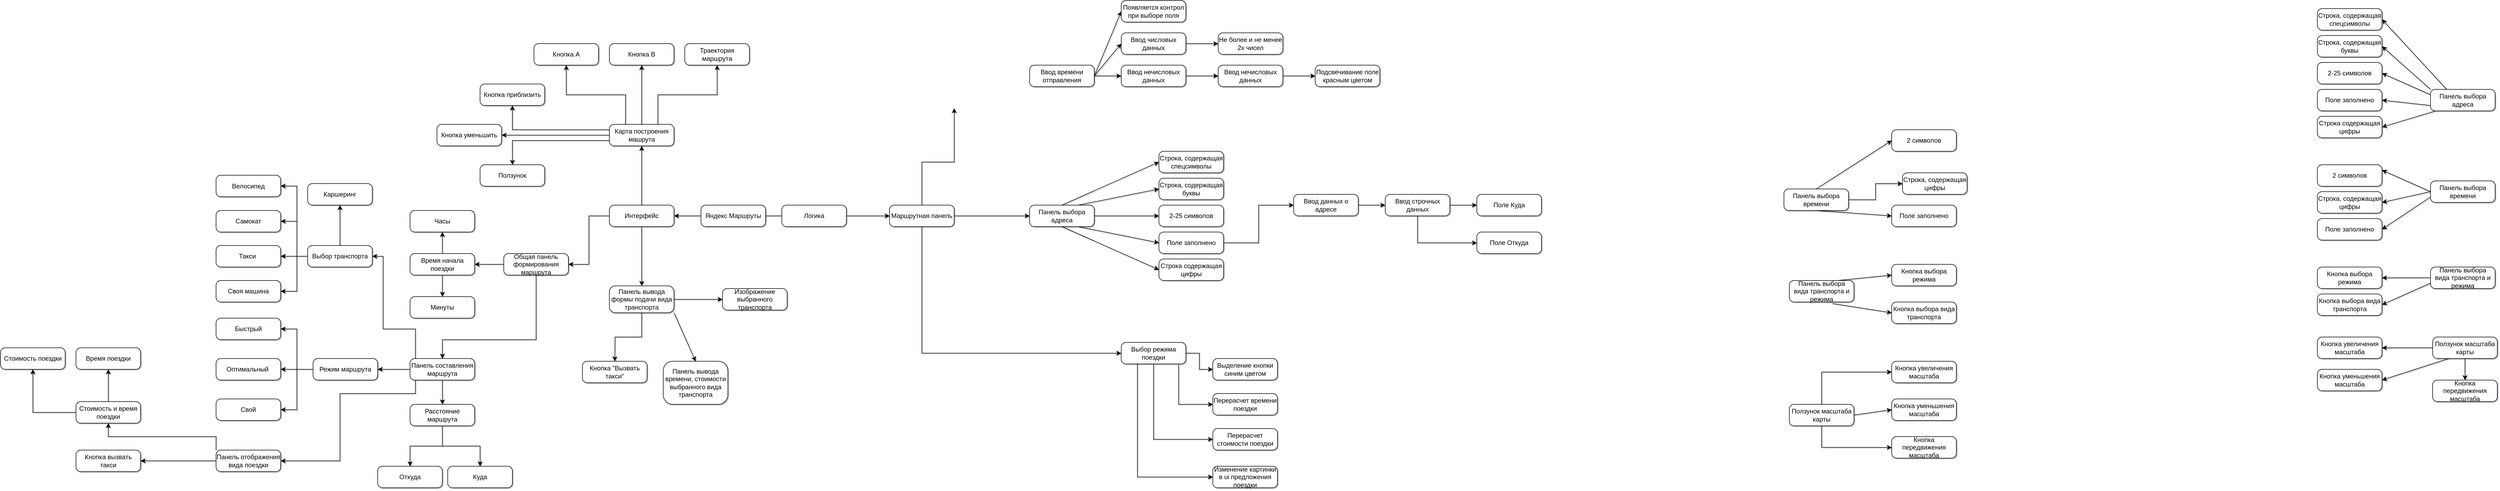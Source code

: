 <mxfile version="16.5.6" type="github">
  <diagram id="-B3jU-nX_ELJhcBnxHz5" name="Page-1">
    <mxGraphModel dx="6814" dy="3400" grid="1" gridSize="10" guides="1" tooltips="1" connect="1" arrows="1" fold="1" page="1" pageScale="1" pageWidth="827" pageHeight="1169" math="0" shadow="1">
      <root>
        <mxCell id="0" />
        <mxCell id="1" parent="0" />
        <mxCell id="K0fkV404n5wf5iCCnifj-1" style="edgeStyle=none;rounded=0;orthogonalLoop=1;jettySize=auto;html=1;exitX=0;exitY=0.5;exitDx=0;exitDy=0;entryX=1;entryY=0.5;entryDx=0;entryDy=0;" parent="1" source="K0fkV404n5wf5iCCnifj-3" target="K0fkV404n5wf5iCCnifj-8" edge="1">
          <mxGeometry relative="1" as="geometry">
            <mxPoint x="620" y="640" as="targetPoint" />
          </mxGeometry>
        </mxCell>
        <mxCell id="K0fkV404n5wf5iCCnifj-2" style="edgeStyle=none;rounded=0;orthogonalLoop=1;jettySize=auto;html=1;exitX=1;exitY=0.5;exitDx=0;exitDy=0;" parent="1" source="K0fkV404n5wf5iCCnifj-3" edge="1">
          <mxGeometry relative="1" as="geometry">
            <mxPoint x="880" y="640" as="targetPoint" />
          </mxGeometry>
        </mxCell>
        <mxCell id="K0fkV404n5wf5iCCnifj-3" value="Яндекс Маршруты" style="rounded=1;whiteSpace=wrap;html=1;arcSize=22;" parent="1" vertex="1">
          <mxGeometry x="660" y="620" width="120" height="40" as="geometry" />
        </mxCell>
        <mxCell id="GE7ch425G3Su6_HWM75W-49" style="edgeStyle=orthogonalEdgeStyle;rounded=0;orthogonalLoop=1;jettySize=auto;html=1;" parent="1" source="K0fkV404n5wf5iCCnifj-8" edge="1">
          <mxGeometry relative="1" as="geometry">
            <mxPoint x="550" y="770" as="targetPoint" />
          </mxGeometry>
        </mxCell>
        <mxCell id="eN0gRAS2Y6pT8o7KiOji-115" style="edgeStyle=orthogonalEdgeStyle;rounded=0;orthogonalLoop=1;jettySize=auto;html=1;entryX=1;entryY=0.5;entryDx=0;entryDy=0;" edge="1" parent="1" source="K0fkV404n5wf5iCCnifj-8" target="eN0gRAS2Y6pT8o7KiOji-116">
          <mxGeometry relative="1" as="geometry">
            <mxPoint x="360" y="660" as="targetPoint" />
          </mxGeometry>
        </mxCell>
        <mxCell id="K0fkV404n5wf5iCCnifj-8" value="Интерфейс" style="rounded=1;whiteSpace=wrap;html=1;arcSize=22;" parent="1" vertex="1">
          <mxGeometry x="490" y="620" width="120" height="40" as="geometry" />
        </mxCell>
        <mxCell id="K0fkV404n5wf5iCCnifj-12" style="edgeStyle=none;rounded=0;orthogonalLoop=1;jettySize=auto;html=1;exitX=1;exitY=0.5;exitDx=0;exitDy=0;entryX=0;entryY=0.5;entryDx=0;entryDy=0;" parent="1" source="K0fkV404n5wf5iCCnifj-14" target="GE7ch425G3Su6_HWM75W-58" edge="1">
          <mxGeometry relative="1" as="geometry">
            <mxPoint x="1500" y="390" as="targetPoint" />
            <mxPoint x="1550" y="580" as="sourcePoint" />
          </mxGeometry>
        </mxCell>
        <mxCell id="K0fkV404n5wf5iCCnifj-13" style="edgeStyle=none;rounded=0;orthogonalLoop=1;jettySize=auto;html=1;exitX=1;exitY=0.5;exitDx=0;exitDy=0;entryX=0;entryY=0.5;entryDx=0;entryDy=0;" parent="1" source="K0fkV404n5wf5iCCnifj-14" target="GE7ch425G3Su6_HWM75W-57" edge="1">
          <mxGeometry relative="1" as="geometry">
            <mxPoint x="1500" y="310" as="targetPoint" />
          </mxGeometry>
        </mxCell>
        <mxCell id="GE7ch425G3Su6_HWM75W-61" style="edgeStyle=orthogonalEdgeStyle;rounded=0;orthogonalLoop=1;jettySize=auto;html=1;entryX=0;entryY=0.5;entryDx=0;entryDy=0;" parent="1" source="K0fkV404n5wf5iCCnifj-14" target="GE7ch425G3Su6_HWM75W-62" edge="1">
          <mxGeometry relative="1" as="geometry">
            <mxPoint x="1500" y="380" as="targetPoint" />
          </mxGeometry>
        </mxCell>
        <mxCell id="K0fkV404n5wf5iCCnifj-14" value="Ввод времени отправления" style="rounded=1;whiteSpace=wrap;html=1;arcSize=22;" parent="1" vertex="1">
          <mxGeometry x="1270" y="360" width="120" height="40" as="geometry" />
        </mxCell>
        <mxCell id="eN0gRAS2Y6pT8o7KiOji-3" style="edgeStyle=orthogonalEdgeStyle;rounded=0;orthogonalLoop=1;jettySize=auto;html=1;entryX=0;entryY=0.5;entryDx=0;entryDy=0;" edge="1" parent="1" source="K0fkV404n5wf5iCCnifj-27" target="eN0gRAS2Y6pT8o7KiOji-2">
          <mxGeometry relative="1" as="geometry" />
        </mxCell>
        <mxCell id="K0fkV404n5wf5iCCnifj-27" value="Логика" style="rounded=1;whiteSpace=wrap;html=1;arcSize=22;" parent="1" vertex="1">
          <mxGeometry x="810" y="620" width="120" height="40" as="geometry" />
        </mxCell>
        <mxCell id="K0fkV404n5wf5iCCnifj-28" style="edgeStyle=none;rounded=0;orthogonalLoop=1;jettySize=auto;html=1;exitX=1;exitY=0.5;exitDx=0;exitDy=0;" parent="1" source="K0fkV404n5wf5iCCnifj-29" edge="1">
          <mxGeometry relative="1" as="geometry">
            <mxPoint x="1930" y="620" as="targetPoint" />
          </mxGeometry>
        </mxCell>
        <mxCell id="K0fkV404n5wf5iCCnifj-29" value="Ввод данных о адресе" style="rounded=1;whiteSpace=wrap;html=1;arcSize=22;" parent="1" vertex="1">
          <mxGeometry x="1760" y="600" width="120" height="40" as="geometry" />
        </mxCell>
        <mxCell id="GE7ch425G3Su6_HWM75W-23" style="rounded=0;orthogonalLoop=1;jettySize=auto;html=1;exitX=0.5;exitY=0;exitDx=0;exitDy=0;" parent="1" source="K0fkV404n5wf5iCCnifj-8" edge="1">
          <mxGeometry relative="1" as="geometry">
            <mxPoint x="619.98" y="590" as="sourcePoint" />
            <mxPoint x="550" y="510" as="targetPoint" />
            <Array as="points" />
          </mxGeometry>
        </mxCell>
        <mxCell id="GE7ch425G3Su6_HWM75W-25" style="edgeStyle=orthogonalEdgeStyle;rounded=0;orthogonalLoop=1;jettySize=auto;html=1;exitX=0.25;exitY=0;exitDx=0;exitDy=0;entryX=0.5;entryY=1;entryDx=0;entryDy=0;" parent="1" source="GE7ch425G3Su6_HWM75W-24" edge="1" target="GE7ch425G3Su6_HWM75W-26">
          <mxGeometry relative="1" as="geometry">
            <mxPoint x="420" y="370" as="targetPoint" />
          </mxGeometry>
        </mxCell>
        <mxCell id="GE7ch425G3Su6_HWM75W-27" style="edgeStyle=orthogonalEdgeStyle;rounded=0;orthogonalLoop=1;jettySize=auto;html=1;entryX=0.5;entryY=1;entryDx=0;entryDy=0;exitX=0.75;exitY=0;exitDx=0;exitDy=0;" parent="1" source="GE7ch425G3Su6_HWM75W-24" target="GE7ch425G3Su6_HWM75W-28" edge="1">
          <mxGeometry relative="1" as="geometry">
            <mxPoint x="610" y="270" as="targetPoint" />
          </mxGeometry>
        </mxCell>
        <mxCell id="eN0gRAS2Y6pT8o7KiOji-108" style="edgeStyle=orthogonalEdgeStyle;rounded=0;orthogonalLoop=1;jettySize=auto;html=1;entryX=0.5;entryY=1;entryDx=0;entryDy=0;" edge="1" parent="1" source="GE7ch425G3Su6_HWM75W-24" target="eN0gRAS2Y6pT8o7KiOji-107">
          <mxGeometry relative="1" as="geometry">
            <Array as="points">
              <mxPoint x="550" y="380" />
              <mxPoint x="550" y="380" />
            </Array>
          </mxGeometry>
        </mxCell>
        <mxCell id="eN0gRAS2Y6pT8o7KiOji-109" style="edgeStyle=orthogonalEdgeStyle;rounded=0;orthogonalLoop=1;jettySize=auto;html=1;entryX=0.5;entryY=1;entryDx=0;entryDy=0;exitX=0;exitY=0.25;exitDx=0;exitDy=0;" edge="1" parent="1" source="GE7ch425G3Su6_HWM75W-24" target="eN0gRAS2Y6pT8o7KiOji-110">
          <mxGeometry relative="1" as="geometry">
            <mxPoint x="280" y="400" as="targetPoint" />
            <Array as="points">
              <mxPoint x="310" y="480" />
            </Array>
          </mxGeometry>
        </mxCell>
        <mxCell id="eN0gRAS2Y6pT8o7KiOji-114" style="edgeStyle=orthogonalEdgeStyle;rounded=0;orthogonalLoop=1;jettySize=auto;html=1;exitX=0;exitY=0.75;exitDx=0;exitDy=0;entryX=0.5;entryY=0;entryDx=0;entryDy=0;" edge="1" parent="1" source="GE7ch425G3Su6_HWM75W-24" target="eN0gRAS2Y6pT8o7KiOji-113">
          <mxGeometry relative="1" as="geometry" />
        </mxCell>
        <mxCell id="GE7ch425G3Su6_HWM75W-24" value="Карта построения машрута" style="rounded=1;whiteSpace=wrap;html=1;arcSize=22;" parent="1" vertex="1">
          <mxGeometry x="490" y="470" width="120" height="40" as="geometry" />
        </mxCell>
        <mxCell id="GE7ch425G3Su6_HWM75W-26" value="Кнопка А" style="rounded=1;whiteSpace=wrap;html=1;arcSize=22;" parent="1" vertex="1">
          <mxGeometry x="350" y="320" width="120" height="40" as="geometry" />
        </mxCell>
        <mxCell id="GE7ch425G3Su6_HWM75W-28" value="Траектория маршрута" style="rounded=1;whiteSpace=wrap;html=1;arcSize=22;" parent="1" vertex="1">
          <mxGeometry x="630" y="320" width="120" height="40" as="geometry" />
        </mxCell>
        <mxCell id="GE7ch425G3Su6_HWM75W-51" style="edgeStyle=orthogonalEdgeStyle;rounded=0;orthogonalLoop=1;jettySize=auto;html=1;" parent="1" source="GE7ch425G3Su6_HWM75W-50" edge="1">
          <mxGeometry relative="1" as="geometry">
            <mxPoint x="500" y="910" as="targetPoint" />
          </mxGeometry>
        </mxCell>
        <mxCell id="GE7ch425G3Su6_HWM75W-55" style="edgeStyle=orthogonalEdgeStyle;rounded=0;orthogonalLoop=1;jettySize=auto;html=1;" parent="1" source="GE7ch425G3Su6_HWM75W-50" edge="1">
          <mxGeometry relative="1" as="geometry">
            <mxPoint x="700" y="795" as="targetPoint" />
          </mxGeometry>
        </mxCell>
        <mxCell id="GE7ch425G3Su6_HWM75W-50" value="Панель вывода формы подачи вида транспорта" style="rounded=1;whiteSpace=wrap;html=1;arcSize=22;" parent="1" vertex="1">
          <mxGeometry x="490" y="770" width="120" height="50" as="geometry" />
        </mxCell>
        <mxCell id="GE7ch425G3Su6_HWM75W-52" value="Кнопка &quot;Вызвать такси&quot;" style="rounded=1;whiteSpace=wrap;html=1;arcSize=22;" parent="1" vertex="1">
          <mxGeometry x="440" y="910" width="120" height="40" as="geometry" />
        </mxCell>
        <mxCell id="GE7ch425G3Su6_HWM75W-53" style="edgeStyle=none;rounded=0;orthogonalLoop=1;jettySize=auto;html=1;entryX=0.5;entryY=0;entryDx=0;entryDy=0;exitX=1;exitY=1;exitDx=0;exitDy=0;" parent="1" source="GE7ch425G3Su6_HWM75W-50" target="GE7ch425G3Su6_HWM75W-54" edge="1">
          <mxGeometry relative="1" as="geometry">
            <mxPoint x="600" y="810" as="sourcePoint" />
            <mxPoint x="640" y="910" as="targetPoint" />
          </mxGeometry>
        </mxCell>
        <mxCell id="GE7ch425G3Su6_HWM75W-54" value="Панель вывода времени, стоимости выбранного вида транспорта" style="rounded=1;whiteSpace=wrap;html=1;arcSize=22;" parent="1" vertex="1">
          <mxGeometry x="590" y="910" width="120" height="80" as="geometry" />
        </mxCell>
        <mxCell id="GE7ch425G3Su6_HWM75W-56" value="Изображение выбранного транспорта" style="rounded=1;whiteSpace=wrap;html=1;arcSize=22;" parent="1" vertex="1">
          <mxGeometry x="700" y="775" width="120" height="40" as="geometry" />
        </mxCell>
        <mxCell id="GE7ch425G3Su6_HWM75W-57" value="Появляется контрол при выборе поля" style="rounded=1;whiteSpace=wrap;html=1;arcSize=22;" parent="1" vertex="1">
          <mxGeometry x="1440" y="240" width="120" height="40" as="geometry" />
        </mxCell>
        <mxCell id="GE7ch425G3Su6_HWM75W-59" style="edgeStyle=orthogonalEdgeStyle;rounded=0;orthogonalLoop=1;jettySize=auto;html=1;entryX=0;entryY=0.5;entryDx=0;entryDy=0;" parent="1" source="GE7ch425G3Su6_HWM75W-58" target="GE7ch425G3Su6_HWM75W-60" edge="1">
          <mxGeometry relative="1" as="geometry">
            <mxPoint x="1620" y="330" as="targetPoint" />
          </mxGeometry>
        </mxCell>
        <mxCell id="GE7ch425G3Su6_HWM75W-58" value="Ввод числовых данных" style="rounded=1;whiteSpace=wrap;html=1;arcSize=22;" parent="1" vertex="1">
          <mxGeometry x="1440" y="300" width="120" height="40" as="geometry" />
        </mxCell>
        <mxCell id="GE7ch425G3Su6_HWM75W-60" value="Не более и не менее 2х чисел" style="rounded=1;whiteSpace=wrap;html=1;arcSize=22;" parent="1" vertex="1">
          <mxGeometry x="1620" y="300" width="120" height="40" as="geometry" />
        </mxCell>
        <mxCell id="GE7ch425G3Su6_HWM75W-63" style="edgeStyle=orthogonalEdgeStyle;rounded=0;orthogonalLoop=1;jettySize=auto;html=1;" parent="1" source="GE7ch425G3Su6_HWM75W-62" edge="1">
          <mxGeometry relative="1" as="geometry">
            <mxPoint x="1620" y="380" as="targetPoint" />
          </mxGeometry>
        </mxCell>
        <mxCell id="GE7ch425G3Su6_HWM75W-62" value="Ввод нечисловых данных" style="rounded=1;whiteSpace=wrap;html=1;arcSize=22;" parent="1" vertex="1">
          <mxGeometry x="1440" y="360" width="120" height="40" as="geometry" />
        </mxCell>
        <mxCell id="GE7ch425G3Su6_HWM75W-65" style="edgeStyle=orthogonalEdgeStyle;rounded=0;orthogonalLoop=1;jettySize=auto;html=1;entryX=0;entryY=0.5;entryDx=0;entryDy=0;" parent="1" source="GE7ch425G3Su6_HWM75W-64" target="GE7ch425G3Su6_HWM75W-66" edge="1">
          <mxGeometry relative="1" as="geometry">
            <mxPoint x="1790" y="380" as="targetPoint" />
          </mxGeometry>
        </mxCell>
        <mxCell id="GE7ch425G3Su6_HWM75W-64" value="Ввод нечисловых данных" style="rounded=1;whiteSpace=wrap;html=1;arcSize=22;" parent="1" vertex="1">
          <mxGeometry x="1620" y="360" width="120" height="40" as="geometry" />
        </mxCell>
        <mxCell id="GE7ch425G3Su6_HWM75W-66" value="Подсвечивание поле красным цветом" style="rounded=1;whiteSpace=wrap;html=1;arcSize=22;" parent="1" vertex="1">
          <mxGeometry x="1800" y="360" width="120" height="40" as="geometry" />
        </mxCell>
        <mxCell id="GE7ch425G3Su6_HWM75W-90" style="edgeStyle=orthogonalEdgeStyle;rounded=0;orthogonalLoop=1;jettySize=auto;html=1;entryX=0;entryY=0.5;entryDx=0;entryDy=0;" parent="1" source="GE7ch425G3Su6_HWM75W-68" target="GE7ch425G3Su6_HWM75W-88" edge="1">
          <mxGeometry relative="1" as="geometry" />
        </mxCell>
        <mxCell id="GE7ch425G3Su6_HWM75W-91" style="edgeStyle=orthogonalEdgeStyle;rounded=0;orthogonalLoop=1;jettySize=auto;html=1;entryX=0;entryY=0.5;entryDx=0;entryDy=0;" parent="1" source="GE7ch425G3Su6_HWM75W-68" target="GE7ch425G3Su6_HWM75W-89" edge="1">
          <mxGeometry relative="1" as="geometry">
            <Array as="points">
              <mxPoint x="1990" y="690" />
            </Array>
          </mxGeometry>
        </mxCell>
        <mxCell id="GE7ch425G3Su6_HWM75W-68" value="Ввод строчных данных" style="rounded=1;whiteSpace=wrap;html=1;arcSize=22;" parent="1" vertex="1">
          <mxGeometry x="1930" y="600" width="120" height="40" as="geometry" />
        </mxCell>
        <mxCell id="GE7ch425G3Su6_HWM75W-76" style="edgeStyle=orthogonalEdgeStyle;rounded=0;orthogonalLoop=1;jettySize=auto;html=1;entryX=0;entryY=0.5;entryDx=0;entryDy=0;" parent="1" source="GE7ch425G3Su6_HWM75W-74" target="GE7ch425G3Su6_HWM75W-77" edge="1">
          <mxGeometry relative="1" as="geometry">
            <mxPoint x="1640" y="995" as="targetPoint" />
          </mxGeometry>
        </mxCell>
        <mxCell id="GE7ch425G3Su6_HWM75W-78" style="edgeStyle=orthogonalEdgeStyle;rounded=0;orthogonalLoop=1;jettySize=auto;html=1;entryX=0;entryY=0.5;entryDx=0;entryDy=0;exitX=0.888;exitY=1.036;exitDx=0;exitDy=0;exitPerimeter=0;" parent="1" source="GE7ch425G3Su6_HWM75W-74" target="GE7ch425G3Su6_HWM75W-79" edge="1">
          <mxGeometry relative="1" as="geometry">
            <mxPoint x="1530" y="1025" as="targetPoint" />
            <Array as="points">
              <mxPoint x="1547" y="990" />
            </Array>
          </mxGeometry>
        </mxCell>
        <mxCell id="GE7ch425G3Su6_HWM75W-81" style="edgeStyle=orthogonalEdgeStyle;rounded=0;orthogonalLoop=1;jettySize=auto;html=1;entryX=0;entryY=0.5;entryDx=0;entryDy=0;" parent="1" source="GE7ch425G3Su6_HWM75W-74" target="GE7ch425G3Su6_HWM75W-80" edge="1">
          <mxGeometry relative="1" as="geometry">
            <Array as="points">
              <mxPoint x="1500" y="1055" />
            </Array>
          </mxGeometry>
        </mxCell>
        <mxCell id="GE7ch425G3Su6_HWM75W-74" value="Выбор режима поездки" style="rounded=1;whiteSpace=wrap;html=1;arcSize=22;" parent="1" vertex="1">
          <mxGeometry x="1440" y="875" width="120" height="40" as="geometry" />
        </mxCell>
        <mxCell id="GE7ch425G3Su6_HWM75W-77" value="Выделение кнопки синим цветом" style="rounded=1;whiteSpace=wrap;html=1;arcSize=22;" parent="1" vertex="1">
          <mxGeometry x="1610" y="905" width="120" height="40" as="geometry" />
        </mxCell>
        <mxCell id="GE7ch425G3Su6_HWM75W-79" value="Перерасчет времени поездки" style="rounded=1;whiteSpace=wrap;html=1;arcSize=22;" parent="1" vertex="1">
          <mxGeometry x="1610" y="970" width="120" height="40" as="geometry" />
        </mxCell>
        <mxCell id="GE7ch425G3Su6_HWM75W-80" value="Перерасчет стоимости поездки" style="rounded=1;whiteSpace=wrap;html=1;arcSize=22;" parent="1" vertex="1">
          <mxGeometry x="1610" y="1035" width="120" height="40" as="geometry" />
        </mxCell>
        <mxCell id="GE7ch425G3Su6_HWM75W-82" style="edgeStyle=orthogonalEdgeStyle;rounded=0;orthogonalLoop=1;jettySize=auto;html=1;exitX=0.25;exitY=1;exitDx=0;exitDy=0;entryX=0;entryY=0.5;entryDx=0;entryDy=0;" parent="1" source="GE7ch425G3Su6_HWM75W-74" target="GE7ch425G3Su6_HWM75W-83" edge="1">
          <mxGeometry relative="1" as="geometry">
            <mxPoint x="1510" y="925" as="sourcePoint" />
            <mxPoint x="1570" y="1106" as="targetPoint" />
            <Array as="points">
              <mxPoint x="1470" y="1125" />
            </Array>
          </mxGeometry>
        </mxCell>
        <mxCell id="GE7ch425G3Su6_HWM75W-83" value="Изменение картинки в ui предложения поездки" style="rounded=1;whiteSpace=wrap;html=1;arcSize=22;" parent="1" vertex="1">
          <mxGeometry x="1610" y="1105" width="120" height="40" as="geometry" />
        </mxCell>
        <mxCell id="GE7ch425G3Su6_HWM75W-88" value="Поле Куда" style="rounded=1;whiteSpace=wrap;html=1;arcSize=22;" parent="1" vertex="1">
          <mxGeometry x="2100" y="600" width="120" height="40" as="geometry" />
        </mxCell>
        <mxCell id="GE7ch425G3Su6_HWM75W-89" value="Поле Откуда" style="rounded=1;whiteSpace=wrap;html=1;arcSize=22;" parent="1" vertex="1">
          <mxGeometry x="2100" y="670" width="120" height="40" as="geometry" />
        </mxCell>
        <mxCell id="eN0gRAS2Y6pT8o7KiOji-4" style="edgeStyle=orthogonalEdgeStyle;rounded=0;orthogonalLoop=1;jettySize=auto;html=1;entryX=0;entryY=0.5;entryDx=0;entryDy=0;" edge="1" parent="1" source="eN0gRAS2Y6pT8o7KiOji-2" target="eN0gRAS2Y6pT8o7KiOji-41">
          <mxGeometry relative="1" as="geometry">
            <mxPoint x="1180" y="680" as="targetPoint" />
          </mxGeometry>
        </mxCell>
        <mxCell id="eN0gRAS2Y6pT8o7KiOji-5" style="edgeStyle=orthogonalEdgeStyle;rounded=0;orthogonalLoop=1;jettySize=auto;html=1;" edge="1" parent="1" source="eN0gRAS2Y6pT8o7KiOji-2">
          <mxGeometry relative="1" as="geometry">
            <mxPoint x="1130" y="440" as="targetPoint" />
            <Array as="points">
              <mxPoint x="1070" y="540" />
            </Array>
          </mxGeometry>
        </mxCell>
        <mxCell id="eN0gRAS2Y6pT8o7KiOji-6" style="edgeStyle=orthogonalEdgeStyle;rounded=0;orthogonalLoop=1;jettySize=auto;html=1;entryX=0;entryY=0.5;entryDx=0;entryDy=0;" edge="1" parent="1" source="eN0gRAS2Y6pT8o7KiOji-2" target="GE7ch425G3Su6_HWM75W-74">
          <mxGeometry relative="1" as="geometry">
            <mxPoint x="1080" y="790" as="targetPoint" />
            <Array as="points">
              <mxPoint x="1070" y="895" />
            </Array>
          </mxGeometry>
        </mxCell>
        <mxCell id="eN0gRAS2Y6pT8o7KiOji-2" value="Маршрутная панель" style="rounded=1;whiteSpace=wrap;html=1;arcSize=22;" vertex="1" parent="1">
          <mxGeometry x="1010" y="620" width="120" height="40" as="geometry" />
        </mxCell>
        <mxCell id="eN0gRAS2Y6pT8o7KiOji-7" style="edgeStyle=none;rounded=0;orthogonalLoop=1;jettySize=auto;html=1;exitX=0.5;exitY=0;exitDx=0;exitDy=0;entryX=0;entryY=0.5;entryDx=0;entryDy=0;" edge="1" parent="1" source="eN0gRAS2Y6pT8o7KiOji-9" target="eN0gRAS2Y6pT8o7KiOji-14">
          <mxGeometry relative="1" as="geometry">
            <mxPoint x="2820" y="400" as="targetPoint" />
            <mxPoint x="2780" y="410" as="sourcePoint" />
          </mxGeometry>
        </mxCell>
        <mxCell id="eN0gRAS2Y6pT8o7KiOji-40" style="edgeStyle=orthogonalEdgeStyle;rounded=0;orthogonalLoop=1;jettySize=auto;html=1;" edge="1" parent="1" source="eN0gRAS2Y6pT8o7KiOji-9" target="eN0gRAS2Y6pT8o7KiOji-15">
          <mxGeometry relative="1" as="geometry" />
        </mxCell>
        <mxCell id="eN0gRAS2Y6pT8o7KiOji-9" value="Панель выбора времени" style="rounded=1;whiteSpace=wrap;html=1;arcSize=22;" vertex="1" parent="1">
          <mxGeometry x="2670" y="590" width="120" height="40" as="geometry" />
        </mxCell>
        <mxCell id="eN0gRAS2Y6pT8o7KiOji-10" style="edgeStyle=none;rounded=0;orthogonalLoop=1;jettySize=auto;html=1;exitX=1;exitY=0.5;exitDx=0;exitDy=0;entryX=0;entryY=0.5;entryDx=0;entryDy=0;" edge="1" parent="1" source="eN0gRAS2Y6pT8o7KiOji-41" target="eN0gRAS2Y6pT8o7KiOji-16">
          <mxGeometry relative="1" as="geometry">
            <mxPoint x="1640" y="680" as="targetPoint" />
          </mxGeometry>
        </mxCell>
        <mxCell id="eN0gRAS2Y6pT8o7KiOji-12" style="rounded=0;orthogonalLoop=1;jettySize=auto;html=1;exitX=0.75;exitY=0;exitDx=0;exitDy=0;entryX=0;entryY=0.5;entryDx=0;entryDy=0;" edge="1" parent="1" source="eN0gRAS2Y6pT8o7KiOji-13" target="eN0gRAS2Y6pT8o7KiOji-23">
          <mxGeometry relative="1" as="geometry">
            <mxPoint x="2890" y="690" as="targetPoint" />
            <mxPoint x="2820" y="730" as="sourcePoint" />
          </mxGeometry>
        </mxCell>
        <mxCell id="eN0gRAS2Y6pT8o7KiOji-13" value="Панель выбора&lt;br&gt;вида транспорта и режима" style="rounded=1;whiteSpace=wrap;html=1;arcSize=22;" vertex="1" parent="1">
          <mxGeometry x="2680" y="760" width="120" height="40" as="geometry" />
        </mxCell>
        <mxCell id="eN0gRAS2Y6pT8o7KiOji-14" value="2 символов" style="rounded=1;whiteSpace=wrap;html=1;arcSize=22;" vertex="1" parent="1">
          <mxGeometry x="2870" y="480" width="120" height="40" as="geometry" />
        </mxCell>
        <mxCell id="eN0gRAS2Y6pT8o7KiOji-15" value="Строка, содержащая цифры" style="rounded=1;whiteSpace=wrap;html=1;arcSize=22;" vertex="1" parent="1">
          <mxGeometry x="2890" y="560" width="120" height="40" as="geometry" />
        </mxCell>
        <mxCell id="eN0gRAS2Y6pT8o7KiOji-16" value="2-25 символов" style="rounded=1;whiteSpace=wrap;html=1;arcSize=22;" vertex="1" parent="1">
          <mxGeometry x="1510" y="620" width="120" height="40" as="geometry" />
        </mxCell>
        <mxCell id="eN0gRAS2Y6pT8o7KiOji-17" value="Строка, содержащая буквы" style="rounded=1;whiteSpace=wrap;html=1;arcSize=22;" vertex="1" parent="1">
          <mxGeometry x="1510" y="570" width="120" height="40" as="geometry" />
        </mxCell>
        <mxCell id="eN0gRAS2Y6pT8o7KiOji-19" value="Поле заполнено" style="rounded=1;whiteSpace=wrap;html=1;arcSize=22;" vertex="1" parent="1">
          <mxGeometry x="2870" y="620" width="120" height="40" as="geometry" />
        </mxCell>
        <mxCell id="eN0gRAS2Y6pT8o7KiOji-20" style="edgeStyle=none;rounded=0;orthogonalLoop=1;jettySize=auto;html=1;exitX=0.5;exitY=1;exitDx=0;exitDy=0;entryX=0;entryY=0.5;entryDx=0;entryDy=0;" edge="1" parent="1" source="eN0gRAS2Y6pT8o7KiOji-9" target="eN0gRAS2Y6pT8o7KiOji-19">
          <mxGeometry relative="1" as="geometry">
            <mxPoint x="2850" y="590" as="targetPoint" />
            <mxPoint x="2900" y="600" as="sourcePoint" />
          </mxGeometry>
        </mxCell>
        <mxCell id="eN0gRAS2Y6pT8o7KiOji-45" style="edgeStyle=orthogonalEdgeStyle;rounded=0;orthogonalLoop=1;jettySize=auto;html=1;entryX=0;entryY=0.5;entryDx=0;entryDy=0;" edge="1" parent="1" source="eN0gRAS2Y6pT8o7KiOji-21" target="K0fkV404n5wf5iCCnifj-29">
          <mxGeometry relative="1" as="geometry" />
        </mxCell>
        <mxCell id="eN0gRAS2Y6pT8o7KiOji-21" value="Поле заполнено" style="rounded=1;whiteSpace=wrap;html=1;arcSize=22;" vertex="1" parent="1">
          <mxGeometry x="1510" y="670" width="120" height="40" as="geometry" />
        </mxCell>
        <mxCell id="eN0gRAS2Y6pT8o7KiOji-22" style="edgeStyle=none;rounded=0;orthogonalLoop=1;jettySize=auto;html=1;entryX=0;entryY=0.5;entryDx=0;entryDy=0;exitX=0.75;exitY=1;exitDx=0;exitDy=0;" edge="1" parent="1" source="eN0gRAS2Y6pT8o7KiOji-41" target="eN0gRAS2Y6pT8o7KiOji-21">
          <mxGeometry relative="1" as="geometry">
            <mxPoint x="1640" y="700" as="targetPoint" />
            <mxPoint x="1720" y="715" as="sourcePoint" />
          </mxGeometry>
        </mxCell>
        <mxCell id="eN0gRAS2Y6pT8o7KiOji-23" value="Кнопка выбора режима" style="rounded=1;whiteSpace=wrap;html=1;arcSize=22;" vertex="1" parent="1">
          <mxGeometry x="2870" y="730" width="120" height="40" as="geometry" />
        </mxCell>
        <mxCell id="eN0gRAS2Y6pT8o7KiOji-24" value="Кнопка выбора вида транспорта" style="rounded=1;whiteSpace=wrap;html=1;arcSize=22;" vertex="1" parent="1">
          <mxGeometry x="2870" y="800" width="120" height="40" as="geometry" />
        </mxCell>
        <mxCell id="eN0gRAS2Y6pT8o7KiOji-25" style="rounded=0;orthogonalLoop=1;jettySize=auto;html=1;exitX=0.669;exitY=1.073;exitDx=0;exitDy=0;entryX=0;entryY=0.5;entryDx=0;entryDy=0;exitPerimeter=0;" edge="1" parent="1" source="eN0gRAS2Y6pT8o7KiOji-13" target="eN0gRAS2Y6pT8o7KiOji-24">
          <mxGeometry relative="1" as="geometry">
            <mxPoint x="2600" y="790" as="targetPoint" />
            <mxPoint x="2690" y="790" as="sourcePoint" />
          </mxGeometry>
        </mxCell>
        <mxCell id="eN0gRAS2Y6pT8o7KiOji-26" style="edgeStyle=orthogonalEdgeStyle;rounded=0;orthogonalLoop=1;jettySize=auto;html=1;entryX=0;entryY=0.5;entryDx=0;entryDy=0;exitX=0.5;exitY=0;exitDx=0;exitDy=0;" edge="1" parent="1" source="eN0gRAS2Y6pT8o7KiOji-28" target="eN0gRAS2Y6pT8o7KiOji-29">
          <mxGeometry relative="1" as="geometry">
            <mxPoint x="2980" y="900" as="targetPoint" />
          </mxGeometry>
        </mxCell>
        <mxCell id="eN0gRAS2Y6pT8o7KiOji-27" style="edgeStyle=orthogonalEdgeStyle;rounded=0;orthogonalLoop=1;jettySize=auto;html=1;exitX=0.5;exitY=1;exitDx=0;exitDy=0;entryX=0;entryY=0.5;entryDx=0;entryDy=0;" edge="1" parent="1" source="eN0gRAS2Y6pT8o7KiOji-28" target="eN0gRAS2Y6pT8o7KiOji-32">
          <mxGeometry relative="1" as="geometry" />
        </mxCell>
        <mxCell id="eN0gRAS2Y6pT8o7KiOji-28" value="Ползунок масштаба карты" style="rounded=1;whiteSpace=wrap;html=1;arcSize=22;" vertex="1" parent="1">
          <mxGeometry x="2680" y="990" width="120" height="40" as="geometry" />
        </mxCell>
        <mxCell id="eN0gRAS2Y6pT8o7KiOji-29" value="Кнопка увеличения масштаба" style="rounded=1;whiteSpace=wrap;html=1;arcSize=22;" vertex="1" parent="1">
          <mxGeometry x="2870" y="910" width="120" height="40" as="geometry" />
        </mxCell>
        <mxCell id="eN0gRAS2Y6pT8o7KiOji-30" value="Кнопка уменьшения масштаба" style="rounded=1;whiteSpace=wrap;html=1;arcSize=22;" vertex="1" parent="1">
          <mxGeometry x="2870" y="980" width="120" height="40" as="geometry" />
        </mxCell>
        <mxCell id="eN0gRAS2Y6pT8o7KiOji-31" style="rounded=0;orthogonalLoop=1;jettySize=auto;html=1;exitX=1;exitY=0.5;exitDx=0;exitDy=0;entryX=0;entryY=0.5;entryDx=0;entryDy=0;" edge="1" parent="1" source="eN0gRAS2Y6pT8o7KiOji-28" target="eN0gRAS2Y6pT8o7KiOji-30">
          <mxGeometry relative="1" as="geometry">
            <mxPoint x="3000" y="830" as="targetPoint" />
            <mxPoint x="3090" y="790" as="sourcePoint" />
            <Array as="points" />
          </mxGeometry>
        </mxCell>
        <mxCell id="eN0gRAS2Y6pT8o7KiOji-32" value="Кнопка передвижения масштаба" style="rounded=1;whiteSpace=wrap;html=1;arcSize=22;" vertex="1" parent="1">
          <mxGeometry x="2870" y="1050" width="120" height="40" as="geometry" />
        </mxCell>
        <mxCell id="eN0gRAS2Y6pT8o7KiOji-33" value="Строка, содержащая спецсимволы" style="rounded=1;whiteSpace=wrap;html=1;arcSize=22;" vertex="1" parent="1">
          <mxGeometry x="1510" y="520" width="120" height="40" as="geometry" />
        </mxCell>
        <mxCell id="eN0gRAS2Y6pT8o7KiOji-35" value="Строка содержащая цифры" style="rounded=1;whiteSpace=wrap;html=1;arcSize=22;" vertex="1" parent="1">
          <mxGeometry x="1510" y="720" width="120" height="40" as="geometry" />
        </mxCell>
        <mxCell id="eN0gRAS2Y6pT8o7KiOji-36" style="edgeStyle=none;rounded=0;orthogonalLoop=1;jettySize=auto;html=1;entryX=0;entryY=0.5;entryDx=0;entryDy=0;exitX=0.5;exitY=1;exitDx=0;exitDy=0;" edge="1" parent="1" target="eN0gRAS2Y6pT8o7KiOji-35" source="eN0gRAS2Y6pT8o7KiOji-41">
          <mxGeometry relative="1" as="geometry">
            <mxPoint x="1640" y="700" as="targetPoint" />
            <mxPoint x="1730" y="710" as="sourcePoint" />
          </mxGeometry>
        </mxCell>
        <mxCell id="eN0gRAS2Y6pT8o7KiOji-37" style="edgeStyle=orthogonalEdgeStyle;rounded=0;orthogonalLoop=1;jettySize=auto;html=1;exitX=0.5;exitY=1;exitDx=0;exitDy=0;" edge="1" parent="1" source="eN0gRAS2Y6pT8o7KiOji-23" target="eN0gRAS2Y6pT8o7KiOji-23">
          <mxGeometry relative="1" as="geometry" />
        </mxCell>
        <mxCell id="eN0gRAS2Y6pT8o7KiOji-41" value="Панель выбора адреса" style="rounded=1;whiteSpace=wrap;html=1;arcSize=22;" vertex="1" parent="1">
          <mxGeometry x="1270" y="620" width="120" height="40" as="geometry" />
        </mxCell>
        <mxCell id="eN0gRAS2Y6pT8o7KiOji-42" style="edgeStyle=none;rounded=0;orthogonalLoop=1;jettySize=auto;html=1;exitX=0.5;exitY=0;exitDx=0;exitDy=0;entryX=0;entryY=0.5;entryDx=0;entryDy=0;" edge="1" parent="1" source="eN0gRAS2Y6pT8o7KiOji-41" target="eN0gRAS2Y6pT8o7KiOji-33">
          <mxGeometry relative="1" as="geometry">
            <mxPoint x="1410" y="480" as="targetPoint" />
            <mxPoint x="1760" y="680" as="sourcePoint" />
          </mxGeometry>
        </mxCell>
        <mxCell id="eN0gRAS2Y6pT8o7KiOji-43" style="edgeStyle=none;rounded=0;orthogonalLoop=1;jettySize=auto;html=1;entryX=0;entryY=0.5;entryDx=0;entryDy=0;exitX=0.75;exitY=0;exitDx=0;exitDy=0;" edge="1" parent="1" source="eN0gRAS2Y6pT8o7KiOji-41" target="eN0gRAS2Y6pT8o7KiOji-17">
          <mxGeometry relative="1" as="geometry">
            <mxPoint x="1640" y="600" as="targetPoint" />
            <mxPoint x="1730" y="680" as="sourcePoint" />
            <Array as="points" />
          </mxGeometry>
        </mxCell>
        <mxCell id="eN0gRAS2Y6pT8o7KiOji-46" style="edgeStyle=none;rounded=0;orthogonalLoop=1;jettySize=auto;html=1;exitX=0;exitY=0.5;exitDx=0;exitDy=0;entryX=1;entryY=0.5;entryDx=0;entryDy=0;" edge="1" parent="1" source="eN0gRAS2Y6pT8o7KiOji-48" target="eN0gRAS2Y6pT8o7KiOji-54">
          <mxGeometry relative="1" as="geometry">
            <mxPoint x="3790" y="615" as="targetPoint" />
          </mxGeometry>
        </mxCell>
        <mxCell id="eN0gRAS2Y6pT8o7KiOji-47" style="edgeStyle=none;rounded=0;orthogonalLoop=1;jettySize=auto;html=1;exitX=0;exitY=0.5;exitDx=0;exitDy=0;entryX=1;entryY=0.5;entryDx=0;entryDy=0;" edge="1" parent="1" source="eN0gRAS2Y6pT8o7KiOji-48">
          <mxGeometry relative="1" as="geometry">
            <mxPoint x="3780" y="555" as="targetPoint" />
          </mxGeometry>
        </mxCell>
        <mxCell id="eN0gRAS2Y6pT8o7KiOji-48" value="Панель выбора времени" style="rounded=1;whiteSpace=wrap;html=1;arcSize=22;" vertex="1" parent="1">
          <mxGeometry x="3870" y="575" width="120" height="40" as="geometry" />
        </mxCell>
        <mxCell id="eN0gRAS2Y6pT8o7KiOji-49" style="edgeStyle=none;rounded=0;orthogonalLoop=1;jettySize=auto;html=1;exitX=0;exitY=0.25;exitDx=0;exitDy=0;entryX=1;entryY=0.5;entryDx=0;entryDy=0;" edge="1" parent="1" source="eN0gRAS2Y6pT8o7KiOji-50" target="eN0gRAS2Y6pT8o7KiOji-55">
          <mxGeometry relative="1" as="geometry">
            <mxPoint x="3790" y="415" as="targetPoint" />
          </mxGeometry>
        </mxCell>
        <mxCell id="eN0gRAS2Y6pT8o7KiOji-50" value="Панель выбора адреса" style="rounded=1;whiteSpace=wrap;html=1;arcSize=22;" vertex="1" parent="1">
          <mxGeometry x="3870" y="405" width="120" height="40" as="geometry" />
        </mxCell>
        <mxCell id="eN0gRAS2Y6pT8o7KiOji-51" style="rounded=0;orthogonalLoop=1;jettySize=auto;html=1;exitX=0;exitY=0.5;exitDx=0;exitDy=0;entryX=1;entryY=0.5;entryDx=0;entryDy=0;" edge="1" parent="1" source="eN0gRAS2Y6pT8o7KiOji-52" target="eN0gRAS2Y6pT8o7KiOji-62">
          <mxGeometry relative="1" as="geometry">
            <mxPoint x="3790" y="765" as="targetPoint" />
            <mxPoint x="3860" y="755" as="sourcePoint" />
          </mxGeometry>
        </mxCell>
        <mxCell id="eN0gRAS2Y6pT8o7KiOji-52" value="Панель выбора&lt;br&gt;вида транспорта и режима" style="rounded=1;whiteSpace=wrap;html=1;arcSize=22;" vertex="1" parent="1">
          <mxGeometry x="3870" y="735" width="120" height="40" as="geometry" />
        </mxCell>
        <mxCell id="eN0gRAS2Y6pT8o7KiOji-53" value="2 символов" style="rounded=1;whiteSpace=wrap;html=1;arcSize=22;" vertex="1" parent="1">
          <mxGeometry x="3660" y="545" width="120" height="40" as="geometry" />
        </mxCell>
        <mxCell id="eN0gRAS2Y6pT8o7KiOji-54" value="Строка, содержащая цифры" style="rounded=1;whiteSpace=wrap;html=1;arcSize=22;" vertex="1" parent="1">
          <mxGeometry x="3660" y="595" width="120" height="40" as="geometry" />
        </mxCell>
        <mxCell id="eN0gRAS2Y6pT8o7KiOji-55" value="2-25 символов" style="rounded=1;whiteSpace=wrap;html=1;arcSize=22;" vertex="1" parent="1">
          <mxGeometry x="3660" y="355" width="120" height="40" as="geometry" />
        </mxCell>
        <mxCell id="eN0gRAS2Y6pT8o7KiOji-56" value="Строка, содержащая буквы" style="rounded=1;whiteSpace=wrap;html=1;arcSize=22;" vertex="1" parent="1">
          <mxGeometry x="3660" y="305" width="120" height="40" as="geometry" />
        </mxCell>
        <mxCell id="eN0gRAS2Y6pT8o7KiOji-57" style="edgeStyle=none;rounded=0;orthogonalLoop=1;jettySize=auto;html=1;entryX=1;entryY=0.5;entryDx=0;entryDy=0;" edge="1" parent="1" target="eN0gRAS2Y6pT8o7KiOji-56">
          <mxGeometry relative="1" as="geometry">
            <mxPoint x="3790" y="410" as="targetPoint" />
            <mxPoint x="3870" y="405" as="sourcePoint" />
            <Array as="points" />
          </mxGeometry>
        </mxCell>
        <mxCell id="eN0gRAS2Y6pT8o7KiOji-58" value="Поле заполнено" style="rounded=1;whiteSpace=wrap;html=1;arcSize=22;" vertex="1" parent="1">
          <mxGeometry x="3660" y="645" width="120" height="40" as="geometry" />
        </mxCell>
        <mxCell id="eN0gRAS2Y6pT8o7KiOji-59" style="edgeStyle=none;rounded=0;orthogonalLoop=1;jettySize=auto;html=1;exitX=0;exitY=0.75;exitDx=0;exitDy=0;entryX=1;entryY=0.5;entryDx=0;entryDy=0;" edge="1" parent="1" source="eN0gRAS2Y6pT8o7KiOji-48" target="eN0gRAS2Y6pT8o7KiOji-58">
          <mxGeometry relative="1" as="geometry">
            <mxPoint x="3790" y="615" as="targetPoint" />
            <mxPoint x="3870" y="605" as="sourcePoint" />
          </mxGeometry>
        </mxCell>
        <mxCell id="eN0gRAS2Y6pT8o7KiOji-60" value="Поле заполнено" style="rounded=1;whiteSpace=wrap;html=1;arcSize=22;" vertex="1" parent="1">
          <mxGeometry x="3660" y="405" width="120" height="40" as="geometry" />
        </mxCell>
        <mxCell id="eN0gRAS2Y6pT8o7KiOji-61" style="edgeStyle=none;rounded=0;orthogonalLoop=1;jettySize=auto;html=1;entryX=1;entryY=0.5;entryDx=0;entryDy=0;exitX=0;exitY=0.75;exitDx=0;exitDy=0;" edge="1" parent="1" source="eN0gRAS2Y6pT8o7KiOji-50" target="eN0gRAS2Y6pT8o7KiOji-60">
          <mxGeometry relative="1" as="geometry">
            <mxPoint x="3790" y="435" as="targetPoint" />
            <mxPoint x="3870" y="450" as="sourcePoint" />
          </mxGeometry>
        </mxCell>
        <mxCell id="eN0gRAS2Y6pT8o7KiOji-62" value="Кнопка выбора режима" style="rounded=1;whiteSpace=wrap;html=1;arcSize=22;" vertex="1" parent="1">
          <mxGeometry x="3660" y="735" width="120" height="40" as="geometry" />
        </mxCell>
        <mxCell id="eN0gRAS2Y6pT8o7KiOji-63" value="Кнопка выбора вида транспорта" style="rounded=1;whiteSpace=wrap;html=1;arcSize=22;" vertex="1" parent="1">
          <mxGeometry x="3660" y="785" width="120" height="40" as="geometry" />
        </mxCell>
        <mxCell id="eN0gRAS2Y6pT8o7KiOji-64" style="rounded=0;orthogonalLoop=1;jettySize=auto;html=1;exitX=0;exitY=0.75;exitDx=0;exitDy=0;entryX=1;entryY=0.5;entryDx=0;entryDy=0;" edge="1" parent="1" source="eN0gRAS2Y6pT8o7KiOji-52" target="eN0gRAS2Y6pT8o7KiOji-63">
          <mxGeometry relative="1" as="geometry">
            <mxPoint x="3790" y="765" as="targetPoint" />
            <mxPoint x="3880" y="765" as="sourcePoint" />
          </mxGeometry>
        </mxCell>
        <mxCell id="eN0gRAS2Y6pT8o7KiOji-65" style="edgeStyle=orthogonalEdgeStyle;rounded=0;orthogonalLoop=1;jettySize=auto;html=1;entryX=1;entryY=0.5;entryDx=0;entryDy=0;" edge="1" parent="1" source="eN0gRAS2Y6pT8o7KiOji-67" target="eN0gRAS2Y6pT8o7KiOji-68">
          <mxGeometry relative="1" as="geometry">
            <mxPoint x="3770" y="885" as="targetPoint" />
          </mxGeometry>
        </mxCell>
        <mxCell id="eN0gRAS2Y6pT8o7KiOji-66" style="edgeStyle=orthogonalEdgeStyle;rounded=0;orthogonalLoop=1;jettySize=auto;html=1;exitX=0.5;exitY=1;exitDx=0;exitDy=0;entryX=0.5;entryY=0;entryDx=0;entryDy=0;" edge="1" parent="1" source="eN0gRAS2Y6pT8o7KiOji-67" target="eN0gRAS2Y6pT8o7KiOji-71">
          <mxGeometry relative="1" as="geometry" />
        </mxCell>
        <mxCell id="eN0gRAS2Y6pT8o7KiOji-67" value="Ползунок масштаба карты" style="rounded=1;whiteSpace=wrap;html=1;arcSize=22;" vertex="1" parent="1">
          <mxGeometry x="3874" y="865" width="120" height="40" as="geometry" />
        </mxCell>
        <mxCell id="eN0gRAS2Y6pT8o7KiOji-68" value="Кнопка увеличения масштаба" style="rounded=1;whiteSpace=wrap;html=1;arcSize=22;" vertex="1" parent="1">
          <mxGeometry x="3660" y="865" width="120" height="40" as="geometry" />
        </mxCell>
        <mxCell id="eN0gRAS2Y6pT8o7KiOji-69" value="Кнопка уменьшения масштаба" style="rounded=1;whiteSpace=wrap;html=1;arcSize=22;" vertex="1" parent="1">
          <mxGeometry x="3660" y="925" width="120" height="40" as="geometry" />
        </mxCell>
        <mxCell id="eN0gRAS2Y6pT8o7KiOji-70" style="rounded=0;orthogonalLoop=1;jettySize=auto;html=1;exitX=0.25;exitY=1;exitDx=0;exitDy=0;entryX=1;entryY=0.5;entryDx=0;entryDy=0;" edge="1" parent="1" source="eN0gRAS2Y6pT8o7KiOji-67" target="eN0gRAS2Y6pT8o7KiOji-69">
          <mxGeometry relative="1" as="geometry">
            <mxPoint x="3790" y="815" as="targetPoint" />
            <mxPoint x="3880" y="775" as="sourcePoint" />
            <Array as="points" />
          </mxGeometry>
        </mxCell>
        <mxCell id="eN0gRAS2Y6pT8o7KiOji-71" value="Кнопка передвижения масштаба" style="rounded=1;whiteSpace=wrap;html=1;arcSize=22;" vertex="1" parent="1">
          <mxGeometry x="3874" y="945" width="120" height="40" as="geometry" />
        </mxCell>
        <mxCell id="eN0gRAS2Y6pT8o7KiOji-72" value="Строка, содержащая спецсимволы" style="rounded=1;whiteSpace=wrap;html=1;arcSize=22;" vertex="1" parent="1">
          <mxGeometry x="3660" y="255" width="120" height="40" as="geometry" />
        </mxCell>
        <mxCell id="eN0gRAS2Y6pT8o7KiOji-73" style="edgeStyle=none;rounded=0;orthogonalLoop=1;jettySize=auto;html=1;exitX=0.25;exitY=0;exitDx=0;exitDy=0;entryX=1;entryY=0.5;entryDx=0;entryDy=0;" edge="1" parent="1" source="eN0gRAS2Y6pT8o7KiOji-50" target="eN0gRAS2Y6pT8o7KiOji-72">
          <mxGeometry relative="1" as="geometry">
            <mxPoint x="3790" y="425" as="targetPoint" />
            <mxPoint x="3880" y="425" as="sourcePoint" />
          </mxGeometry>
        </mxCell>
        <mxCell id="eN0gRAS2Y6pT8o7KiOji-74" value="Строка содержащая цифры" style="rounded=1;whiteSpace=wrap;html=1;arcSize=22;" vertex="1" parent="1">
          <mxGeometry x="3660" y="455" width="120" height="40" as="geometry" />
        </mxCell>
        <mxCell id="eN0gRAS2Y6pT8o7KiOji-75" style="edgeStyle=none;rounded=0;orthogonalLoop=1;jettySize=auto;html=1;entryX=1;entryY=0.5;entryDx=0;entryDy=0;exitX=0;exitY=0.75;exitDx=0;exitDy=0;" edge="1" parent="1" target="eN0gRAS2Y6pT8o7KiOji-74">
          <mxGeometry relative="1" as="geometry">
            <mxPoint x="3790" y="435" as="targetPoint" />
            <mxPoint x="3880" y="445" as="sourcePoint" />
          </mxGeometry>
        </mxCell>
        <mxCell id="eN0gRAS2Y6pT8o7KiOji-107" value="Кнопка В" style="rounded=1;whiteSpace=wrap;html=1;arcSize=22;" vertex="1" parent="1">
          <mxGeometry x="490" y="320" width="120" height="40" as="geometry" />
        </mxCell>
        <mxCell id="eN0gRAS2Y6pT8o7KiOji-110" value="Кнопка приблизить" style="rounded=1;whiteSpace=wrap;html=1;arcSize=22;" vertex="1" parent="1">
          <mxGeometry x="250" y="395" width="120" height="40" as="geometry" />
        </mxCell>
        <mxCell id="eN0gRAS2Y6pT8o7KiOji-111" value="Кнопка уменьшить" style="rounded=1;whiteSpace=wrap;html=1;arcSize=22;" vertex="1" parent="1">
          <mxGeometry x="170" y="470" width="120" height="40" as="geometry" />
        </mxCell>
        <mxCell id="eN0gRAS2Y6pT8o7KiOji-112" style="edgeStyle=orthogonalEdgeStyle;rounded=0;orthogonalLoop=1;jettySize=auto;html=1;entryX=1;entryY=0.5;entryDx=0;entryDy=0;" edge="1" parent="1" target="eN0gRAS2Y6pT8o7KiOji-111">
          <mxGeometry relative="1" as="geometry">
            <mxPoint x="200" y="550" as="targetPoint" />
            <mxPoint x="490" y="490" as="sourcePoint" />
            <Array as="points">
              <mxPoint x="330" y="490" />
              <mxPoint x="330" y="490" />
            </Array>
          </mxGeometry>
        </mxCell>
        <mxCell id="eN0gRAS2Y6pT8o7KiOji-113" value="Ползунок" style="rounded=1;whiteSpace=wrap;html=1;arcSize=22;" vertex="1" parent="1">
          <mxGeometry x="250" y="545" width="120" height="40" as="geometry" />
        </mxCell>
        <mxCell id="eN0gRAS2Y6pT8o7KiOji-118" style="edgeStyle=orthogonalEdgeStyle;rounded=0;orthogonalLoop=1;jettySize=auto;html=1;entryX=1;entryY=0.5;entryDx=0;entryDy=0;" edge="1" parent="1" source="eN0gRAS2Y6pT8o7KiOji-116" target="eN0gRAS2Y6pT8o7KiOji-119">
          <mxGeometry relative="1" as="geometry">
            <mxPoint x="160" y="670" as="targetPoint" />
          </mxGeometry>
        </mxCell>
        <mxCell id="eN0gRAS2Y6pT8o7KiOji-124" style="edgeStyle=orthogonalEdgeStyle;rounded=0;orthogonalLoop=1;jettySize=auto;html=1;exitX=0.5;exitY=1;exitDx=0;exitDy=0;entryX=0.5;entryY=0;entryDx=0;entryDy=0;" edge="1" parent="1" source="eN0gRAS2Y6pT8o7KiOji-116" target="eN0gRAS2Y6pT8o7KiOji-125">
          <mxGeometry relative="1" as="geometry">
            <mxPoint x="200" y="1050" as="targetPoint" />
            <Array as="points">
              <mxPoint x="354" y="870" />
              <mxPoint x="180" y="870" />
            </Array>
          </mxGeometry>
        </mxCell>
        <mxCell id="eN0gRAS2Y6pT8o7KiOji-116" value="Общая панель формирования маршрута" style="rounded=1;whiteSpace=wrap;html=1;arcSize=22;" vertex="1" parent="1">
          <mxGeometry x="294" y="710" width="120" height="40" as="geometry" />
        </mxCell>
        <mxCell id="eN0gRAS2Y6pT8o7KiOji-120" style="edgeStyle=orthogonalEdgeStyle;rounded=0;orthogonalLoop=1;jettySize=auto;html=1;" edge="1" parent="1" source="eN0gRAS2Y6pT8o7KiOji-119">
          <mxGeometry relative="1" as="geometry">
            <mxPoint x="180" y="670" as="targetPoint" />
          </mxGeometry>
        </mxCell>
        <mxCell id="eN0gRAS2Y6pT8o7KiOji-123" style="edgeStyle=orthogonalEdgeStyle;rounded=0;orthogonalLoop=1;jettySize=auto;html=1;entryX=0.5;entryY=0;entryDx=0;entryDy=0;" edge="1" parent="1" source="eN0gRAS2Y6pT8o7KiOji-119" target="eN0gRAS2Y6pT8o7KiOji-122">
          <mxGeometry relative="1" as="geometry" />
        </mxCell>
        <mxCell id="eN0gRAS2Y6pT8o7KiOji-119" value="Время начала поездки" style="rounded=1;whiteSpace=wrap;html=1;arcSize=22;" vertex="1" parent="1">
          <mxGeometry x="120" y="710" width="120" height="40" as="geometry" />
        </mxCell>
        <mxCell id="eN0gRAS2Y6pT8o7KiOji-121" value="Часы" style="rounded=1;whiteSpace=wrap;html=1;arcSize=22;" vertex="1" parent="1">
          <mxGeometry x="120" y="630" width="120" height="40" as="geometry" />
        </mxCell>
        <mxCell id="eN0gRAS2Y6pT8o7KiOji-122" value="Минуты" style="rounded=1;whiteSpace=wrap;html=1;arcSize=22;" vertex="1" parent="1">
          <mxGeometry x="120" y="790" width="120" height="40" as="geometry" />
        </mxCell>
        <mxCell id="eN0gRAS2Y6pT8o7KiOji-126" style="edgeStyle=orthogonalEdgeStyle;rounded=0;orthogonalLoop=1;jettySize=auto;html=1;entryX=0.5;entryY=0;entryDx=0;entryDy=0;" edge="1" parent="1" source="eN0gRAS2Y6pT8o7KiOji-125" target="eN0gRAS2Y6pT8o7KiOji-127">
          <mxGeometry relative="1" as="geometry">
            <mxPoint x="180" y="1040" as="targetPoint" />
          </mxGeometry>
        </mxCell>
        <mxCell id="eN0gRAS2Y6pT8o7KiOji-134" style="edgeStyle=orthogonalEdgeStyle;rounded=0;orthogonalLoop=1;jettySize=auto;html=1;" edge="1" parent="1" source="eN0gRAS2Y6pT8o7KiOji-125" target="eN0gRAS2Y6pT8o7KiOji-133">
          <mxGeometry relative="1" as="geometry" />
        </mxCell>
        <mxCell id="eN0gRAS2Y6pT8o7KiOji-141" style="edgeStyle=orthogonalEdgeStyle;rounded=0;orthogonalLoop=1;jettySize=auto;html=1;entryX=1;entryY=0.5;entryDx=0;entryDy=0;" edge="1" parent="1" source="eN0gRAS2Y6pT8o7KiOji-125" target="eN0gRAS2Y6pT8o7KiOji-142">
          <mxGeometry relative="1" as="geometry">
            <mxPoint x="-180" y="690" as="targetPoint" />
            <Array as="points">
              <mxPoint x="130" y="850" />
              <mxPoint x="70" y="850" />
              <mxPoint x="70" y="715" />
            </Array>
          </mxGeometry>
        </mxCell>
        <mxCell id="eN0gRAS2Y6pT8o7KiOji-154" style="edgeStyle=orthogonalEdgeStyle;rounded=0;orthogonalLoop=1;jettySize=auto;html=1;entryX=1;entryY=0.5;entryDx=0;entryDy=0;" edge="1" parent="1" source="eN0gRAS2Y6pT8o7KiOji-125" target="eN0gRAS2Y6pT8o7KiOji-155">
          <mxGeometry relative="1" as="geometry">
            <mxPoint x="-50" y="1120" as="targetPoint" />
            <Array as="points">
              <mxPoint x="130" y="970" />
              <mxPoint x="-10" y="970" />
              <mxPoint x="-10" y="1095" />
            </Array>
          </mxGeometry>
        </mxCell>
        <mxCell id="eN0gRAS2Y6pT8o7KiOji-125" value="Панель составления маршрута" style="rounded=1;whiteSpace=wrap;html=1;arcSize=22;" vertex="1" parent="1">
          <mxGeometry x="120" y="905" width="120" height="40" as="geometry" />
        </mxCell>
        <mxCell id="eN0gRAS2Y6pT8o7KiOji-129" style="edgeStyle=orthogonalEdgeStyle;rounded=0;orthogonalLoop=1;jettySize=auto;html=1;entryX=0.5;entryY=0;entryDx=0;entryDy=0;" edge="1" parent="1" source="eN0gRAS2Y6pT8o7KiOji-127" target="eN0gRAS2Y6pT8o7KiOji-130">
          <mxGeometry relative="1" as="geometry">
            <mxPoint x="130" y="1090" as="targetPoint" />
          </mxGeometry>
        </mxCell>
        <mxCell id="eN0gRAS2Y6pT8o7KiOji-127" value="Расстояние маршрута" style="rounded=1;whiteSpace=wrap;html=1;arcSize=22;" vertex="1" parent="1">
          <mxGeometry x="120" y="990" width="120" height="40" as="geometry" />
        </mxCell>
        <mxCell id="eN0gRAS2Y6pT8o7KiOji-130" value="Откуда" style="rounded=1;whiteSpace=wrap;html=1;arcSize=22;" vertex="1" parent="1">
          <mxGeometry x="60" y="1105" width="120" height="40" as="geometry" />
        </mxCell>
        <mxCell id="eN0gRAS2Y6pT8o7KiOji-131" value="Куда" style="rounded=1;whiteSpace=wrap;html=1;arcSize=22;" vertex="1" parent="1">
          <mxGeometry x="190" y="1105" width="120" height="40" as="geometry" />
        </mxCell>
        <mxCell id="eN0gRAS2Y6pT8o7KiOji-132" style="edgeStyle=orthogonalEdgeStyle;rounded=0;orthogonalLoop=1;jettySize=auto;html=1;entryX=0.5;entryY=0;entryDx=0;entryDy=0;exitX=0.5;exitY=1;exitDx=0;exitDy=0;" edge="1" parent="1" source="eN0gRAS2Y6pT8o7KiOji-127" target="eN0gRAS2Y6pT8o7KiOji-131">
          <mxGeometry relative="1" as="geometry">
            <mxPoint x="130.0" y="1115" as="targetPoint" />
            <mxPoint x="189.957" y="1040" as="sourcePoint" />
          </mxGeometry>
        </mxCell>
        <mxCell id="eN0gRAS2Y6pT8o7KiOji-137" style="edgeStyle=orthogonalEdgeStyle;rounded=0;orthogonalLoop=1;jettySize=auto;html=1;entryX=1;entryY=0.5;entryDx=0;entryDy=0;" edge="1" parent="1" source="eN0gRAS2Y6pT8o7KiOji-133" target="eN0gRAS2Y6pT8o7KiOji-135">
          <mxGeometry relative="1" as="geometry" />
        </mxCell>
        <mxCell id="eN0gRAS2Y6pT8o7KiOji-138" style="edgeStyle=orthogonalEdgeStyle;rounded=0;orthogonalLoop=1;jettySize=auto;html=1;entryX=1;entryY=0.5;entryDx=0;entryDy=0;" edge="1" parent="1" source="eN0gRAS2Y6pT8o7KiOji-133" target="eN0gRAS2Y6pT8o7KiOji-136">
          <mxGeometry relative="1" as="geometry" />
        </mxCell>
        <mxCell id="eN0gRAS2Y6pT8o7KiOji-140" style="edgeStyle=orthogonalEdgeStyle;rounded=0;orthogonalLoop=1;jettySize=auto;html=1;exitX=0;exitY=0.5;exitDx=0;exitDy=0;" edge="1" parent="1" source="eN0gRAS2Y6pT8o7KiOji-133" target="eN0gRAS2Y6pT8o7KiOji-139">
          <mxGeometry relative="1" as="geometry" />
        </mxCell>
        <mxCell id="eN0gRAS2Y6pT8o7KiOji-133" value="Режим маршрута" style="rounded=1;whiteSpace=wrap;html=1;arcSize=22;" vertex="1" parent="1">
          <mxGeometry x="-60" y="905" width="120" height="40" as="geometry" />
        </mxCell>
        <mxCell id="eN0gRAS2Y6pT8o7KiOji-135" value="Свой" style="rounded=1;whiteSpace=wrap;html=1;arcSize=22;" vertex="1" parent="1">
          <mxGeometry x="-240" y="980" width="120" height="40" as="geometry" />
        </mxCell>
        <mxCell id="eN0gRAS2Y6pT8o7KiOji-136" value="Быстрый" style="rounded=1;whiteSpace=wrap;html=1;arcSize=22;" vertex="1" parent="1">
          <mxGeometry x="-240" y="830" width="120" height="40" as="geometry" />
        </mxCell>
        <mxCell id="eN0gRAS2Y6pT8o7KiOji-139" value="Оптимальный&amp;nbsp;" style="rounded=1;whiteSpace=wrap;html=1;arcSize=22;" vertex="1" parent="1">
          <mxGeometry x="-240" y="905" width="120" height="40" as="geometry" />
        </mxCell>
        <mxCell id="eN0gRAS2Y6pT8o7KiOji-143" style="edgeStyle=orthogonalEdgeStyle;rounded=0;orthogonalLoop=1;jettySize=auto;html=1;entryX=1;entryY=0.5;entryDx=0;entryDy=0;" edge="1" parent="1" source="eN0gRAS2Y6pT8o7KiOji-142" target="eN0gRAS2Y6pT8o7KiOji-144">
          <mxGeometry relative="1" as="geometry">
            <mxPoint x="-180" y="790" as="targetPoint" />
            <Array as="points">
              <mxPoint x="-90" y="715" />
              <mxPoint x="-90" y="780" />
            </Array>
          </mxGeometry>
        </mxCell>
        <mxCell id="eN0gRAS2Y6pT8o7KiOji-145" style="edgeStyle=orthogonalEdgeStyle;rounded=0;orthogonalLoop=1;jettySize=auto;html=1;entryX=1;entryY=0.5;entryDx=0;entryDy=0;" edge="1" parent="1" source="eN0gRAS2Y6pT8o7KiOji-142" target="eN0gRAS2Y6pT8o7KiOji-146">
          <mxGeometry relative="1" as="geometry">
            <mxPoint x="-120" y="715" as="targetPoint" />
          </mxGeometry>
        </mxCell>
        <mxCell id="eN0gRAS2Y6pT8o7KiOji-148" style="edgeStyle=orthogonalEdgeStyle;rounded=0;orthogonalLoop=1;jettySize=auto;html=1;entryX=1;entryY=0.5;entryDx=0;entryDy=0;" edge="1" parent="1" source="eN0gRAS2Y6pT8o7KiOji-142" target="eN0gRAS2Y6pT8o7KiOji-147">
          <mxGeometry relative="1" as="geometry">
            <Array as="points">
              <mxPoint x="-90" y="715" />
              <mxPoint x="-90" y="650" />
            </Array>
          </mxGeometry>
        </mxCell>
        <mxCell id="eN0gRAS2Y6pT8o7KiOji-151" style="edgeStyle=orthogonalEdgeStyle;rounded=0;orthogonalLoop=1;jettySize=auto;html=1;entryX=1;entryY=0.5;entryDx=0;entryDy=0;" edge="1" parent="1" source="eN0gRAS2Y6pT8o7KiOji-142" target="eN0gRAS2Y6pT8o7KiOji-150">
          <mxGeometry relative="1" as="geometry">
            <Array as="points">
              <mxPoint x="-90" y="715" />
              <mxPoint x="-90" y="584" />
            </Array>
          </mxGeometry>
        </mxCell>
        <mxCell id="eN0gRAS2Y6pT8o7KiOji-152" style="edgeStyle=orthogonalEdgeStyle;rounded=0;orthogonalLoop=1;jettySize=auto;html=1;entryX=0.5;entryY=1;entryDx=0;entryDy=0;" edge="1" parent="1" source="eN0gRAS2Y6pT8o7KiOji-142" target="eN0gRAS2Y6pT8o7KiOji-153">
          <mxGeometry relative="1" as="geometry">
            <mxPoint x="-10" y="650.0" as="targetPoint" />
          </mxGeometry>
        </mxCell>
        <mxCell id="eN0gRAS2Y6pT8o7KiOji-142" value="Выбор транспорта" style="rounded=1;whiteSpace=wrap;html=1;arcSize=22;" vertex="1" parent="1">
          <mxGeometry x="-70" y="695" width="120" height="40" as="geometry" />
        </mxCell>
        <mxCell id="eN0gRAS2Y6pT8o7KiOji-144" value="Своя машина" style="rounded=1;whiteSpace=wrap;html=1;arcSize=22;" vertex="1" parent="1">
          <mxGeometry x="-240" y="760" width="120" height="40" as="geometry" />
        </mxCell>
        <mxCell id="eN0gRAS2Y6pT8o7KiOji-146" value="Такси&amp;nbsp;" style="rounded=1;whiteSpace=wrap;html=1;arcSize=22;" vertex="1" parent="1">
          <mxGeometry x="-240" y="695" width="120" height="40" as="geometry" />
        </mxCell>
        <mxCell id="eN0gRAS2Y6pT8o7KiOji-147" value="Самокат" style="rounded=1;whiteSpace=wrap;html=1;arcSize=22;" vertex="1" parent="1">
          <mxGeometry x="-240" y="630" width="120" height="40" as="geometry" />
        </mxCell>
        <mxCell id="eN0gRAS2Y6pT8o7KiOji-150" value="Велосипед" style="rounded=1;whiteSpace=wrap;html=1;arcSize=22;" vertex="1" parent="1">
          <mxGeometry x="-240" y="564.5" width="120" height="40" as="geometry" />
        </mxCell>
        <mxCell id="eN0gRAS2Y6pT8o7KiOji-153" value="Каршеринг" style="rounded=1;whiteSpace=wrap;html=1;arcSize=22;" vertex="1" parent="1">
          <mxGeometry x="-70" y="580" width="120" height="40" as="geometry" />
        </mxCell>
        <mxCell id="eN0gRAS2Y6pT8o7KiOji-156" style="edgeStyle=orthogonalEdgeStyle;rounded=0;orthogonalLoop=1;jettySize=auto;html=1;exitX=0;exitY=0.5;exitDx=0;exitDy=0;" edge="1" parent="1" source="eN0gRAS2Y6pT8o7KiOji-155">
          <mxGeometry relative="1" as="geometry">
            <mxPoint x="-380" y="1095" as="targetPoint" />
          </mxGeometry>
        </mxCell>
        <mxCell id="eN0gRAS2Y6pT8o7KiOji-158" style="edgeStyle=orthogonalEdgeStyle;rounded=0;orthogonalLoop=1;jettySize=auto;html=1;exitX=0;exitY=0;exitDx=0;exitDy=0;entryX=0.5;entryY=1;entryDx=0;entryDy=0;" edge="1" parent="1" source="eN0gRAS2Y6pT8o7KiOji-155" target="eN0gRAS2Y6pT8o7KiOji-159">
          <mxGeometry relative="1" as="geometry">
            <mxPoint x="-440" y="1020" as="targetPoint" />
          </mxGeometry>
        </mxCell>
        <mxCell id="eN0gRAS2Y6pT8o7KiOji-155" value="Панель отображения вида поездки" style="rounded=1;whiteSpace=wrap;html=1;arcSize=22;" vertex="1" parent="1">
          <mxGeometry x="-240" y="1075" width="120" height="40" as="geometry" />
        </mxCell>
        <mxCell id="eN0gRAS2Y6pT8o7KiOji-157" value="Кнопка вызвать такси" style="rounded=1;whiteSpace=wrap;html=1;arcSize=22;" vertex="1" parent="1">
          <mxGeometry x="-500" y="1075" width="120" height="40" as="geometry" />
        </mxCell>
        <mxCell id="eN0gRAS2Y6pT8o7KiOji-160" style="edgeStyle=orthogonalEdgeStyle;rounded=0;orthogonalLoop=1;jettySize=auto;html=1;entryX=0.5;entryY=1;entryDx=0;entryDy=0;" edge="1" parent="1" source="eN0gRAS2Y6pT8o7KiOji-159" target="eN0gRAS2Y6pT8o7KiOji-161">
          <mxGeometry relative="1" as="geometry">
            <mxPoint x="-440" y="930" as="targetPoint" />
          </mxGeometry>
        </mxCell>
        <mxCell id="eN0gRAS2Y6pT8o7KiOji-162" style="edgeStyle=orthogonalEdgeStyle;rounded=0;orthogonalLoop=1;jettySize=auto;html=1;entryX=0.5;entryY=1;entryDx=0;entryDy=0;" edge="1" parent="1" source="eN0gRAS2Y6pT8o7KiOji-159" target="eN0gRAS2Y6pT8o7KiOji-163">
          <mxGeometry relative="1" as="geometry">
            <mxPoint x="-590" y="950" as="targetPoint" />
          </mxGeometry>
        </mxCell>
        <mxCell id="eN0gRAS2Y6pT8o7KiOji-159" value="Стоимость и время поездки" style="rounded=1;whiteSpace=wrap;html=1;arcSize=22;" vertex="1" parent="1">
          <mxGeometry x="-500" y="985" width="120" height="40" as="geometry" />
        </mxCell>
        <mxCell id="eN0gRAS2Y6pT8o7KiOji-161" value="Время поездки" style="rounded=1;whiteSpace=wrap;html=1;arcSize=22;" vertex="1" parent="1">
          <mxGeometry x="-500" y="885" width="120" height="40" as="geometry" />
        </mxCell>
        <mxCell id="eN0gRAS2Y6pT8o7KiOji-163" value="Стоимость поездки" style="rounded=1;whiteSpace=wrap;html=1;arcSize=22;" vertex="1" parent="1">
          <mxGeometry x="-640" y="885" width="120" height="40" as="geometry" />
        </mxCell>
      </root>
    </mxGraphModel>
  </diagram>
</mxfile>
